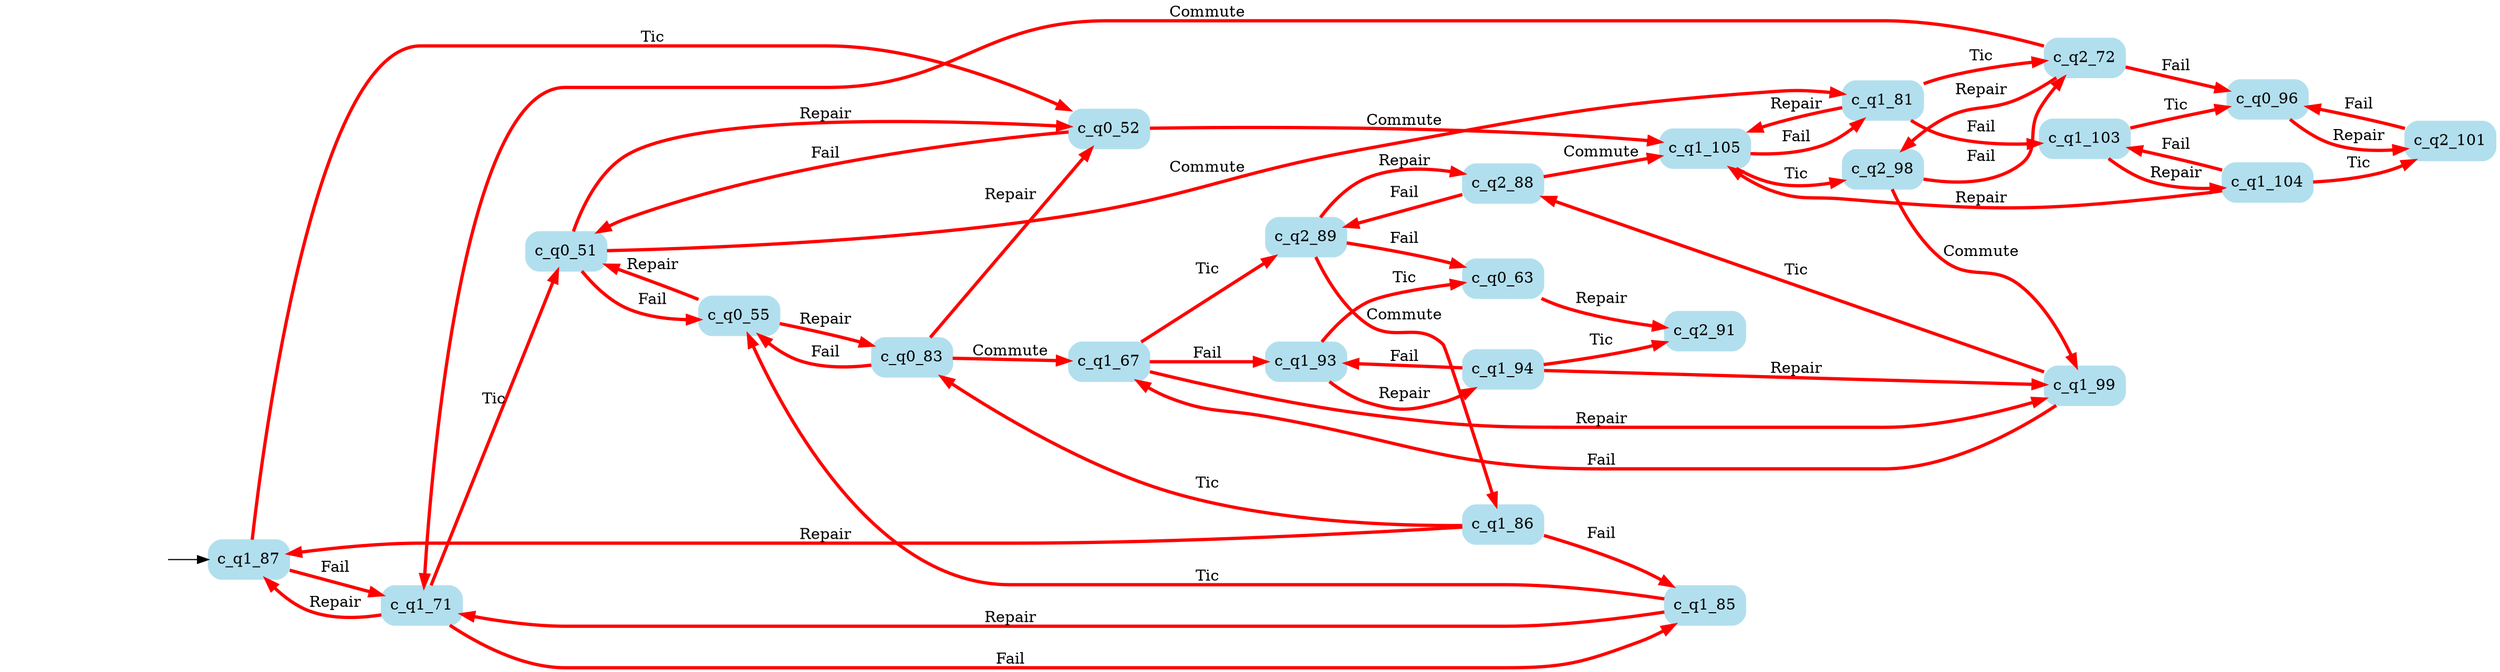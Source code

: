 digraph G {

	rankdir = LR;

	start_c_q1_87[style=invisible];

	node[shape=box, style="rounded, filled", color=lightblue2];

	c_q0_83[label="c_q0_83"];
	c_q1_67[label="c_q1_67"];
	c_q2_89[label="c_q2_89"];
	c_q1_105[label="c_q1_105"];
	c_q1_103[label="c_q1_103"];
	c_q1_86[label="c_q1_86"];
	c_q1_71[label="c_q1_71"];
	c_q2_98[label="c_q2_98"];
	c_q0_51[label="c_q0_51"];
	c_q2_101[label="c_q2_101"];
	c_q1_104[label="c_q1_104"];
	c_q2_91[label="c_q2_91"];
	c_q1_94[label="c_q1_94"];
	c_q1_85[label="c_q1_85"];
	c_q0_63[label="c_q0_63"];
	c_q0_55[label="c_q0_55"];
	c_q1_93[label="c_q1_93"];
	c_q0_96[label="c_q0_96"];
	c_q0_52[label="c_q0_52"];
	c_q1_99[label="c_q1_99"];
	c_q2_88[label="c_q2_88"];
	c_q1_81[label="c_q1_81"];
	c_q2_72[label="c_q2_72"];
	c_q1_87[label="c_q1_87"];

	start_c_q1_87 -> c_q1_87;
	c_q1_87 -> c_q1_71[label="Fail", penwidth=3, color=red];
	c_q1_71 -> c_q1_87[label="Repair", penwidth=3, color=red];
	c_q1_71 -> c_q0_51[label="Tic", penwidth=3, color=red];
	c_q1_99 -> c_q2_88[label="Tic", penwidth=3, color=red];
	c_q0_51 -> c_q0_55[label="Fail", penwidth=3, color=red];
	c_q0_55 -> c_q0_83[label="Repair", penwidth=3, color=red];
	c_q0_55 -> c_q0_51[label="Repair", penwidth=3, color=red];
	c_q0_83 -> c_q1_67[label="Commute", penwidth=3, color=red];
	c_q0_51 -> c_q1_81[label="Commute", penwidth=3, color=red];
	c_q0_63 -> c_q2_91[label="Repair", penwidth=3, color=red];
	c_q2_98 -> c_q2_72[label="Fail", penwidth=3, color=red];
	c_q2_89 -> c_q2_88[label="Repair", penwidth=3, color=red];
	c_q2_101 -> c_q0_96[label="Fail", penwidth=3, color=red];
	c_q2_88 -> c_q1_105[label="Commute", penwidth=3, color=red];
	c_q1_87 -> c_q0_52[label="Tic", penwidth=3, color=red];
	c_q1_71 -> c_q1_85[label="Fail", penwidth=3, color=red];
	c_q0_51 -> c_q0_52[label="Repair", penwidth=3, color=red];
	c_q0_83 -> c_q0_55[label="Fail", penwidth=3, color=red];
	c_q0_83 -> c_q0_52[label="Repair", penwidth=3, color=red];
	c_q1_67 -> c_q2_89[label="Tic", penwidth=3, color=red];
	c_q1_67 -> c_q1_93[label="Fail", penwidth=3, color=red];
	c_q1_67 -> c_q1_99[label="Repair", penwidth=3, color=red];
	c_q1_81 -> c_q2_72[label="Tic", penwidth=3, color=red];
	c_q1_81 -> c_q1_103[label="Fail", penwidth=3, color=red];
	c_q1_81 -> c_q1_105[label="Repair", penwidth=3, color=red];
	c_q0_52 -> c_q0_51[label="Fail", penwidth=3, color=red];
	c_q0_52 -> c_q1_105[label="Commute", penwidth=3, color=red];
	c_q1_85 -> c_q0_55[label="Tic", penwidth=3, color=red];
	c_q1_85 -> c_q1_71[label="Repair", penwidth=3, color=red];
	c_q2_89 -> c_q0_63[label="Fail", penwidth=3, color=red];
	c_q2_89 -> c_q1_86[label="Commute", penwidth=3, color=red];
	c_q1_93 -> c_q0_63[label="Tic", penwidth=3, color=red];
	c_q1_93 -> c_q1_94[label="Repair", penwidth=3, color=red];
	c_q1_99 -> c_q1_67[label="Fail", penwidth=3, color=red];
	c_q2_72 -> c_q0_96[label="Fail", penwidth=3, color=red];
	c_q2_72 -> c_q1_71[label="Commute", penwidth=3, color=red];
	c_q2_72 -> c_q2_98[label="Repair", penwidth=3, color=red];
	c_q1_103 -> c_q0_96[label="Tic", penwidth=3, color=red];
	c_q1_103 -> c_q1_104[label="Repair", penwidth=3, color=red];
	c_q1_105 -> c_q2_98[label="Tic", penwidth=3, color=red];
	c_q1_105 -> c_q1_81[label="Fail", penwidth=3, color=red];
	c_q1_86 -> c_q0_83[label="Tic", penwidth=3, color=red];
	c_q1_86 -> c_q1_85[label="Fail", penwidth=3, color=red];
	c_q1_86 -> c_q1_87[label="Repair", penwidth=3, color=red];
	c_q2_88 -> c_q2_89[label="Fail", penwidth=3, color=red];
	c_q1_94 -> c_q2_91[label="Tic", penwidth=3, color=red];
	c_q1_94 -> c_q1_93[label="Fail", penwidth=3, color=red];
	c_q1_94 -> c_q1_99[label="Repair", penwidth=3, color=red];
	c_q0_96 -> c_q2_101[label="Repair", penwidth=3, color=red];
	c_q2_98 -> c_q1_99[label="Commute", penwidth=3, color=red];
	c_q1_104 -> c_q2_101[label="Tic", penwidth=3, color=red];
	c_q1_104 -> c_q1_103[label="Fail", penwidth=3, color=red];
	c_q1_104 -> c_q1_105[label="Repair", penwidth=3, color=red];

}